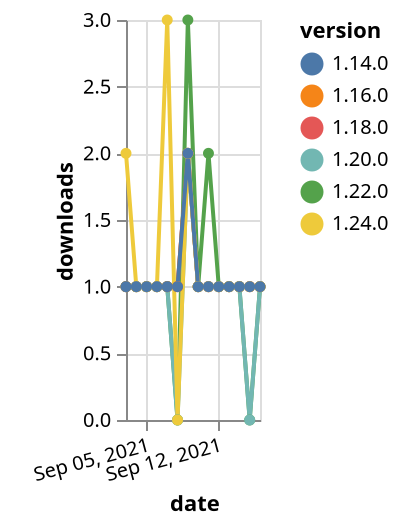 {"$schema": "https://vega.github.io/schema/vega-lite/v5.json", "description": "A simple bar chart with embedded data.", "data": {"values": [{"date": "2021-09-03", "total": 186, "delta": 1, "version": "1.18.0"}, {"date": "2021-09-04", "total": 187, "delta": 1, "version": "1.18.0"}, {"date": "2021-09-05", "total": 188, "delta": 1, "version": "1.18.0"}, {"date": "2021-09-06", "total": 189, "delta": 1, "version": "1.18.0"}, {"date": "2021-09-07", "total": 190, "delta": 1, "version": "1.18.0"}, {"date": "2021-09-08", "total": 191, "delta": 1, "version": "1.18.0"}, {"date": "2021-09-09", "total": 193, "delta": 2, "version": "1.18.0"}, {"date": "2021-09-10", "total": 194, "delta": 1, "version": "1.18.0"}, {"date": "2021-09-11", "total": 195, "delta": 1, "version": "1.18.0"}, {"date": "2021-09-12", "total": 196, "delta": 1, "version": "1.18.0"}, {"date": "2021-09-13", "total": 197, "delta": 1, "version": "1.18.0"}, {"date": "2021-09-14", "total": 198, "delta": 1, "version": "1.18.0"}, {"date": "2021-09-15", "total": 199, "delta": 1, "version": "1.18.0"}, {"date": "2021-09-16", "total": 200, "delta": 1, "version": "1.18.0"}, {"date": "2021-09-03", "total": 188, "delta": 1, "version": "1.22.0"}, {"date": "2021-09-04", "total": 189, "delta": 1, "version": "1.22.0"}, {"date": "2021-09-05", "total": 190, "delta": 1, "version": "1.22.0"}, {"date": "2021-09-06", "total": 191, "delta": 1, "version": "1.22.0"}, {"date": "2021-09-07", "total": 192, "delta": 1, "version": "1.22.0"}, {"date": "2021-09-08", "total": 192, "delta": 0, "version": "1.22.0"}, {"date": "2021-09-09", "total": 195, "delta": 3, "version": "1.22.0"}, {"date": "2021-09-10", "total": 196, "delta": 1, "version": "1.22.0"}, {"date": "2021-09-11", "total": 198, "delta": 2, "version": "1.22.0"}, {"date": "2021-09-12", "total": 199, "delta": 1, "version": "1.22.0"}, {"date": "2021-09-13", "total": 200, "delta": 1, "version": "1.22.0"}, {"date": "2021-09-14", "total": 201, "delta": 1, "version": "1.22.0"}, {"date": "2021-09-15", "total": 201, "delta": 0, "version": "1.22.0"}, {"date": "2021-09-16", "total": 202, "delta": 1, "version": "1.22.0"}, {"date": "2021-09-03", "total": 159, "delta": 1, "version": "1.20.0"}, {"date": "2021-09-04", "total": 160, "delta": 1, "version": "1.20.0"}, {"date": "2021-09-05", "total": 161, "delta": 1, "version": "1.20.0"}, {"date": "2021-09-06", "total": 162, "delta": 1, "version": "1.20.0"}, {"date": "2021-09-07", "total": 163, "delta": 1, "version": "1.20.0"}, {"date": "2021-09-08", "total": 163, "delta": 0, "version": "1.20.0"}, {"date": "2021-09-09", "total": 165, "delta": 2, "version": "1.20.0"}, {"date": "2021-09-10", "total": 166, "delta": 1, "version": "1.20.0"}, {"date": "2021-09-11", "total": 167, "delta": 1, "version": "1.20.0"}, {"date": "2021-09-12", "total": 168, "delta": 1, "version": "1.20.0"}, {"date": "2021-09-13", "total": 169, "delta": 1, "version": "1.20.0"}, {"date": "2021-09-14", "total": 170, "delta": 1, "version": "1.20.0"}, {"date": "2021-09-15", "total": 170, "delta": 0, "version": "1.20.0"}, {"date": "2021-09-16", "total": 171, "delta": 1, "version": "1.20.0"}, {"date": "2021-09-03", "total": 194, "delta": 1, "version": "1.16.0"}, {"date": "2021-09-04", "total": 195, "delta": 1, "version": "1.16.0"}, {"date": "2021-09-05", "total": 196, "delta": 1, "version": "1.16.0"}, {"date": "2021-09-06", "total": 197, "delta": 1, "version": "1.16.0"}, {"date": "2021-09-07", "total": 198, "delta": 1, "version": "1.16.0"}, {"date": "2021-09-08", "total": 199, "delta": 1, "version": "1.16.0"}, {"date": "2021-09-09", "total": 201, "delta": 2, "version": "1.16.0"}, {"date": "2021-09-10", "total": 202, "delta": 1, "version": "1.16.0"}, {"date": "2021-09-11", "total": 203, "delta": 1, "version": "1.16.0"}, {"date": "2021-09-12", "total": 204, "delta": 1, "version": "1.16.0"}, {"date": "2021-09-13", "total": 205, "delta": 1, "version": "1.16.0"}, {"date": "2021-09-14", "total": 206, "delta": 1, "version": "1.16.0"}, {"date": "2021-09-15", "total": 207, "delta": 1, "version": "1.16.0"}, {"date": "2021-09-16", "total": 208, "delta": 1, "version": "1.16.0"}, {"date": "2021-09-03", "total": 129, "delta": 2, "version": "1.24.0"}, {"date": "2021-09-04", "total": 130, "delta": 1, "version": "1.24.0"}, {"date": "2021-09-05", "total": 131, "delta": 1, "version": "1.24.0"}, {"date": "2021-09-06", "total": 132, "delta": 1, "version": "1.24.0"}, {"date": "2021-09-07", "total": 135, "delta": 3, "version": "1.24.0"}, {"date": "2021-09-08", "total": 135, "delta": 0, "version": "1.24.0"}, {"date": "2021-09-09", "total": 137, "delta": 2, "version": "1.24.0"}, {"date": "2021-09-10", "total": 138, "delta": 1, "version": "1.24.0"}, {"date": "2021-09-11", "total": 139, "delta": 1, "version": "1.24.0"}, {"date": "2021-09-12", "total": 140, "delta": 1, "version": "1.24.0"}, {"date": "2021-09-13", "total": 141, "delta": 1, "version": "1.24.0"}, {"date": "2021-09-14", "total": 142, "delta": 1, "version": "1.24.0"}, {"date": "2021-09-15", "total": 143, "delta": 1, "version": "1.24.0"}, {"date": "2021-09-16", "total": 144, "delta": 1, "version": "1.24.0"}, {"date": "2021-09-03", "total": 257, "delta": 1, "version": "1.14.0"}, {"date": "2021-09-04", "total": 258, "delta": 1, "version": "1.14.0"}, {"date": "2021-09-05", "total": 259, "delta": 1, "version": "1.14.0"}, {"date": "2021-09-06", "total": 260, "delta": 1, "version": "1.14.0"}, {"date": "2021-09-07", "total": 261, "delta": 1, "version": "1.14.0"}, {"date": "2021-09-08", "total": 262, "delta": 1, "version": "1.14.0"}, {"date": "2021-09-09", "total": 264, "delta": 2, "version": "1.14.0"}, {"date": "2021-09-10", "total": 265, "delta": 1, "version": "1.14.0"}, {"date": "2021-09-11", "total": 266, "delta": 1, "version": "1.14.0"}, {"date": "2021-09-12", "total": 267, "delta": 1, "version": "1.14.0"}, {"date": "2021-09-13", "total": 268, "delta": 1, "version": "1.14.0"}, {"date": "2021-09-14", "total": 269, "delta": 1, "version": "1.14.0"}, {"date": "2021-09-15", "total": 270, "delta": 1, "version": "1.14.0"}, {"date": "2021-09-16", "total": 271, "delta": 1, "version": "1.14.0"}]}, "width": "container", "mark": {"type": "line", "point": {"filled": true}}, "encoding": {"x": {"field": "date", "type": "temporal", "timeUnit": "yearmonthdate", "title": "date", "axis": {"labelAngle": -15}}, "y": {"field": "delta", "type": "quantitative", "title": "downloads"}, "color": {"field": "version", "type": "nominal"}, "tooltip": {"field": "delta"}}}